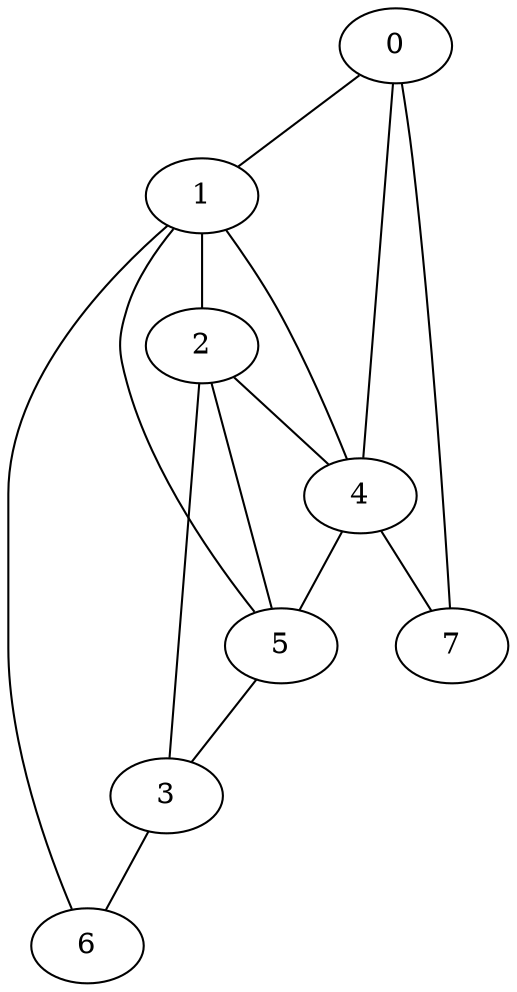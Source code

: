 graph simpleGraph {
    0 -- 1 -- 2 -- 3;
    0 -- 4 -- 5 -- 3;
    1 -- 5;
    1 -- 4;
    2 -- 5;
    2 -- 4 -- 7 -- 0;
    3 -- 6 -- 1;
}
